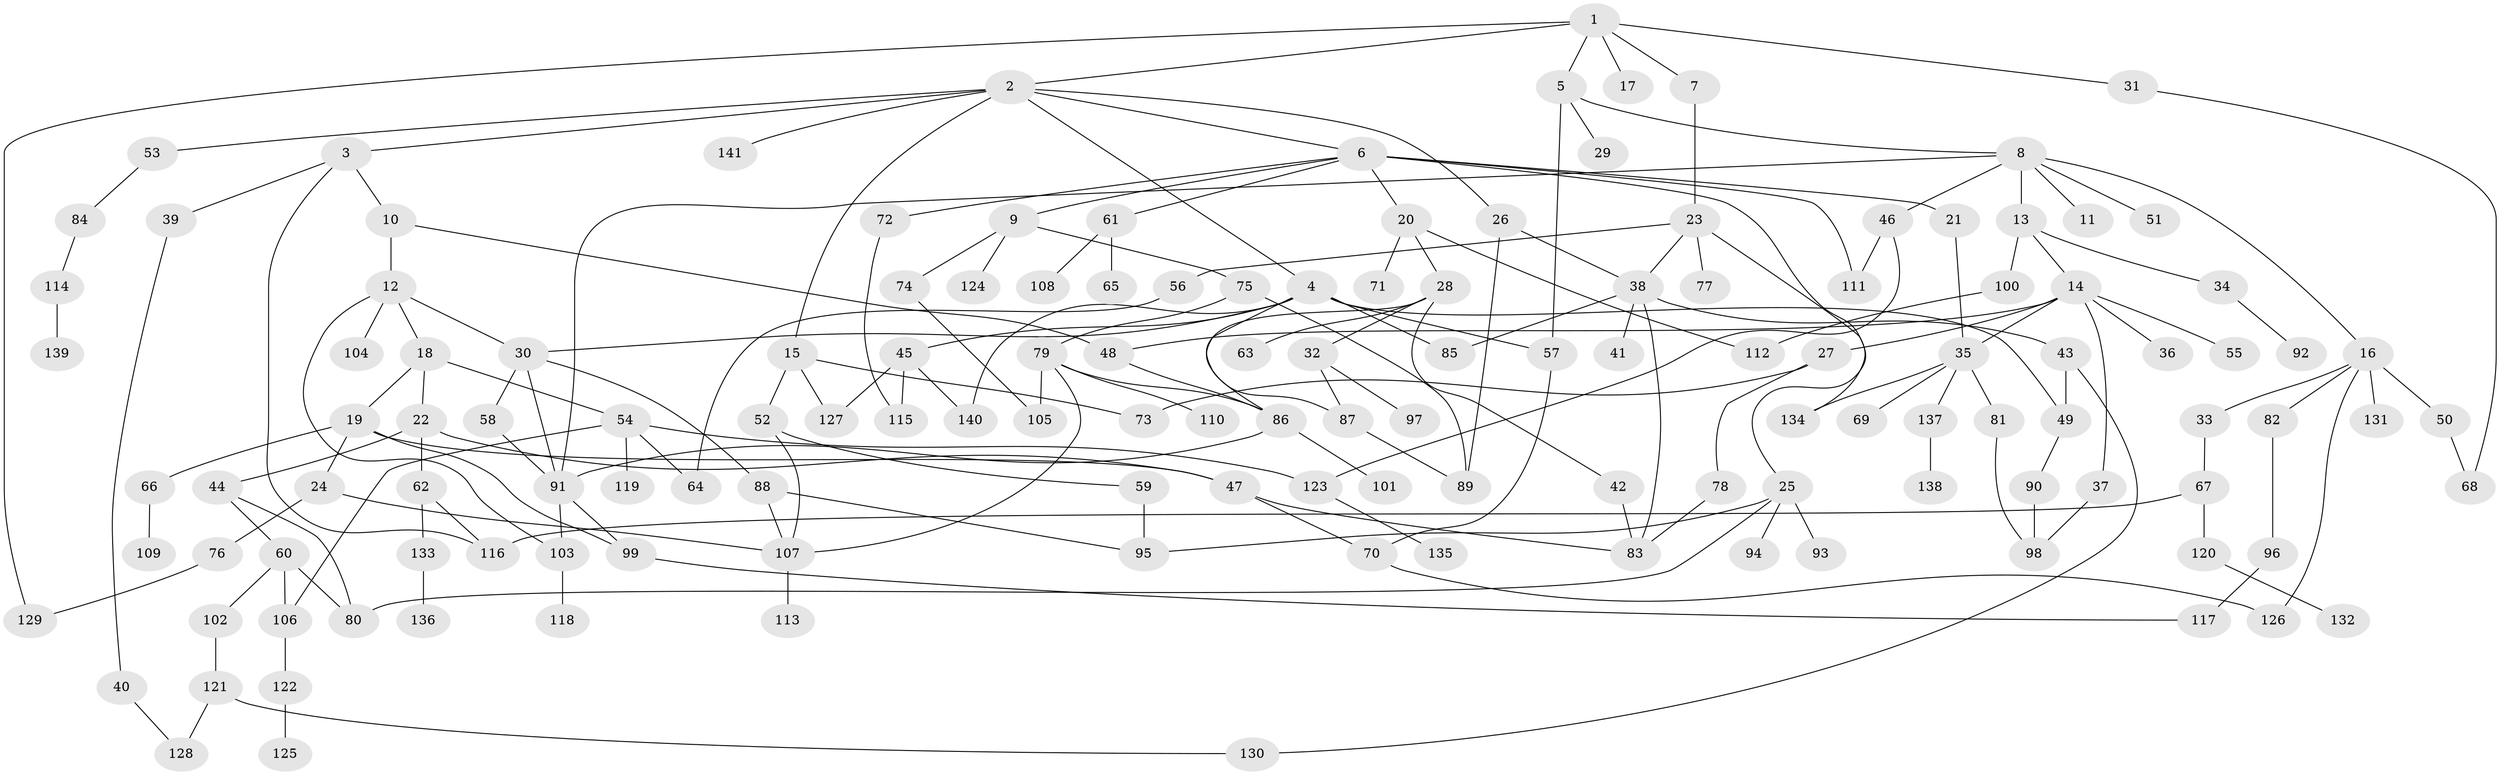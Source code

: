 // Generated by graph-tools (version 1.1) at 2025/49/03/09/25 03:49:18]
// undirected, 141 vertices, 190 edges
graph export_dot {
graph [start="1"]
  node [color=gray90,style=filled];
  1;
  2;
  3;
  4;
  5;
  6;
  7;
  8;
  9;
  10;
  11;
  12;
  13;
  14;
  15;
  16;
  17;
  18;
  19;
  20;
  21;
  22;
  23;
  24;
  25;
  26;
  27;
  28;
  29;
  30;
  31;
  32;
  33;
  34;
  35;
  36;
  37;
  38;
  39;
  40;
  41;
  42;
  43;
  44;
  45;
  46;
  47;
  48;
  49;
  50;
  51;
  52;
  53;
  54;
  55;
  56;
  57;
  58;
  59;
  60;
  61;
  62;
  63;
  64;
  65;
  66;
  67;
  68;
  69;
  70;
  71;
  72;
  73;
  74;
  75;
  76;
  77;
  78;
  79;
  80;
  81;
  82;
  83;
  84;
  85;
  86;
  87;
  88;
  89;
  90;
  91;
  92;
  93;
  94;
  95;
  96;
  97;
  98;
  99;
  100;
  101;
  102;
  103;
  104;
  105;
  106;
  107;
  108;
  109;
  110;
  111;
  112;
  113;
  114;
  115;
  116;
  117;
  118;
  119;
  120;
  121;
  122;
  123;
  124;
  125;
  126;
  127;
  128;
  129;
  130;
  131;
  132;
  133;
  134;
  135;
  136;
  137;
  138;
  139;
  140;
  141;
  1 -- 2;
  1 -- 5;
  1 -- 7;
  1 -- 17;
  1 -- 31;
  1 -- 129;
  2 -- 3;
  2 -- 4;
  2 -- 6;
  2 -- 15;
  2 -- 26;
  2 -- 53;
  2 -- 141;
  3 -- 10;
  3 -- 39;
  3 -- 116;
  4 -- 45;
  4 -- 57;
  4 -- 85;
  4 -- 140;
  4 -- 87;
  4 -- 49;
  4 -- 30;
  5 -- 8;
  5 -- 29;
  5 -- 57;
  6 -- 9;
  6 -- 20;
  6 -- 21;
  6 -- 25;
  6 -- 61;
  6 -- 72;
  6 -- 111;
  7 -- 23;
  8 -- 11;
  8 -- 13;
  8 -- 16;
  8 -- 46;
  8 -- 51;
  8 -- 91;
  9 -- 74;
  9 -- 75;
  9 -- 124;
  10 -- 12;
  10 -- 48;
  12 -- 18;
  12 -- 30;
  12 -- 104;
  12 -- 103;
  13 -- 14;
  13 -- 34;
  13 -- 100;
  14 -- 27;
  14 -- 36;
  14 -- 37;
  14 -- 55;
  14 -- 35;
  14 -- 48;
  15 -- 52;
  15 -- 127;
  15 -- 73;
  16 -- 33;
  16 -- 50;
  16 -- 82;
  16 -- 131;
  16 -- 126;
  18 -- 19;
  18 -- 22;
  18 -- 54;
  19 -- 24;
  19 -- 66;
  19 -- 99;
  19 -- 47;
  20 -- 28;
  20 -- 71;
  20 -- 112;
  21 -- 35;
  22 -- 44;
  22 -- 47;
  22 -- 62;
  23 -- 56;
  23 -- 77;
  23 -- 134;
  23 -- 38;
  24 -- 76;
  24 -- 107;
  25 -- 80;
  25 -- 93;
  25 -- 94;
  25 -- 95;
  26 -- 38;
  26 -- 89;
  27 -- 73;
  27 -- 78;
  28 -- 32;
  28 -- 42;
  28 -- 63;
  28 -- 86;
  30 -- 58;
  30 -- 88;
  30 -- 91;
  31 -- 68;
  32 -- 87;
  32 -- 97;
  33 -- 67;
  34 -- 92;
  35 -- 69;
  35 -- 81;
  35 -- 137;
  35 -- 134;
  37 -- 98;
  38 -- 41;
  38 -- 43;
  38 -- 85;
  38 -- 83;
  39 -- 40;
  40 -- 128;
  42 -- 83;
  43 -- 49;
  43 -- 130;
  44 -- 60;
  44 -- 80;
  45 -- 115;
  45 -- 127;
  45 -- 140;
  46 -- 123;
  46 -- 111;
  47 -- 70;
  47 -- 83;
  48 -- 86;
  49 -- 90;
  50 -- 68;
  52 -- 59;
  52 -- 107;
  53 -- 84;
  54 -- 64;
  54 -- 106;
  54 -- 119;
  54 -- 123;
  56 -- 64;
  57 -- 70;
  58 -- 91;
  59 -- 95;
  60 -- 102;
  60 -- 80;
  60 -- 106;
  61 -- 65;
  61 -- 108;
  62 -- 133;
  62 -- 116;
  66 -- 109;
  67 -- 116;
  67 -- 120;
  70 -- 126;
  72 -- 115;
  74 -- 105;
  75 -- 79;
  75 -- 89;
  76 -- 129;
  78 -- 83;
  79 -- 105;
  79 -- 110;
  79 -- 86;
  79 -- 107;
  81 -- 98;
  82 -- 96;
  84 -- 114;
  86 -- 91;
  86 -- 101;
  87 -- 89;
  88 -- 95;
  88 -- 107;
  90 -- 98;
  91 -- 103;
  91 -- 99;
  96 -- 117;
  99 -- 117;
  100 -- 112;
  102 -- 121;
  103 -- 118;
  106 -- 122;
  107 -- 113;
  114 -- 139;
  120 -- 132;
  121 -- 130;
  121 -- 128;
  122 -- 125;
  123 -- 135;
  133 -- 136;
  137 -- 138;
}

